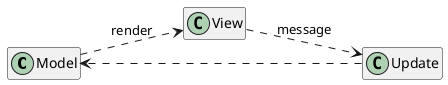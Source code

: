 @startuml
left to right direction
hide members

class Model
class View
class Update

Model ..> View : render
View ..> Update : message
Update ..> Model
@enduml

